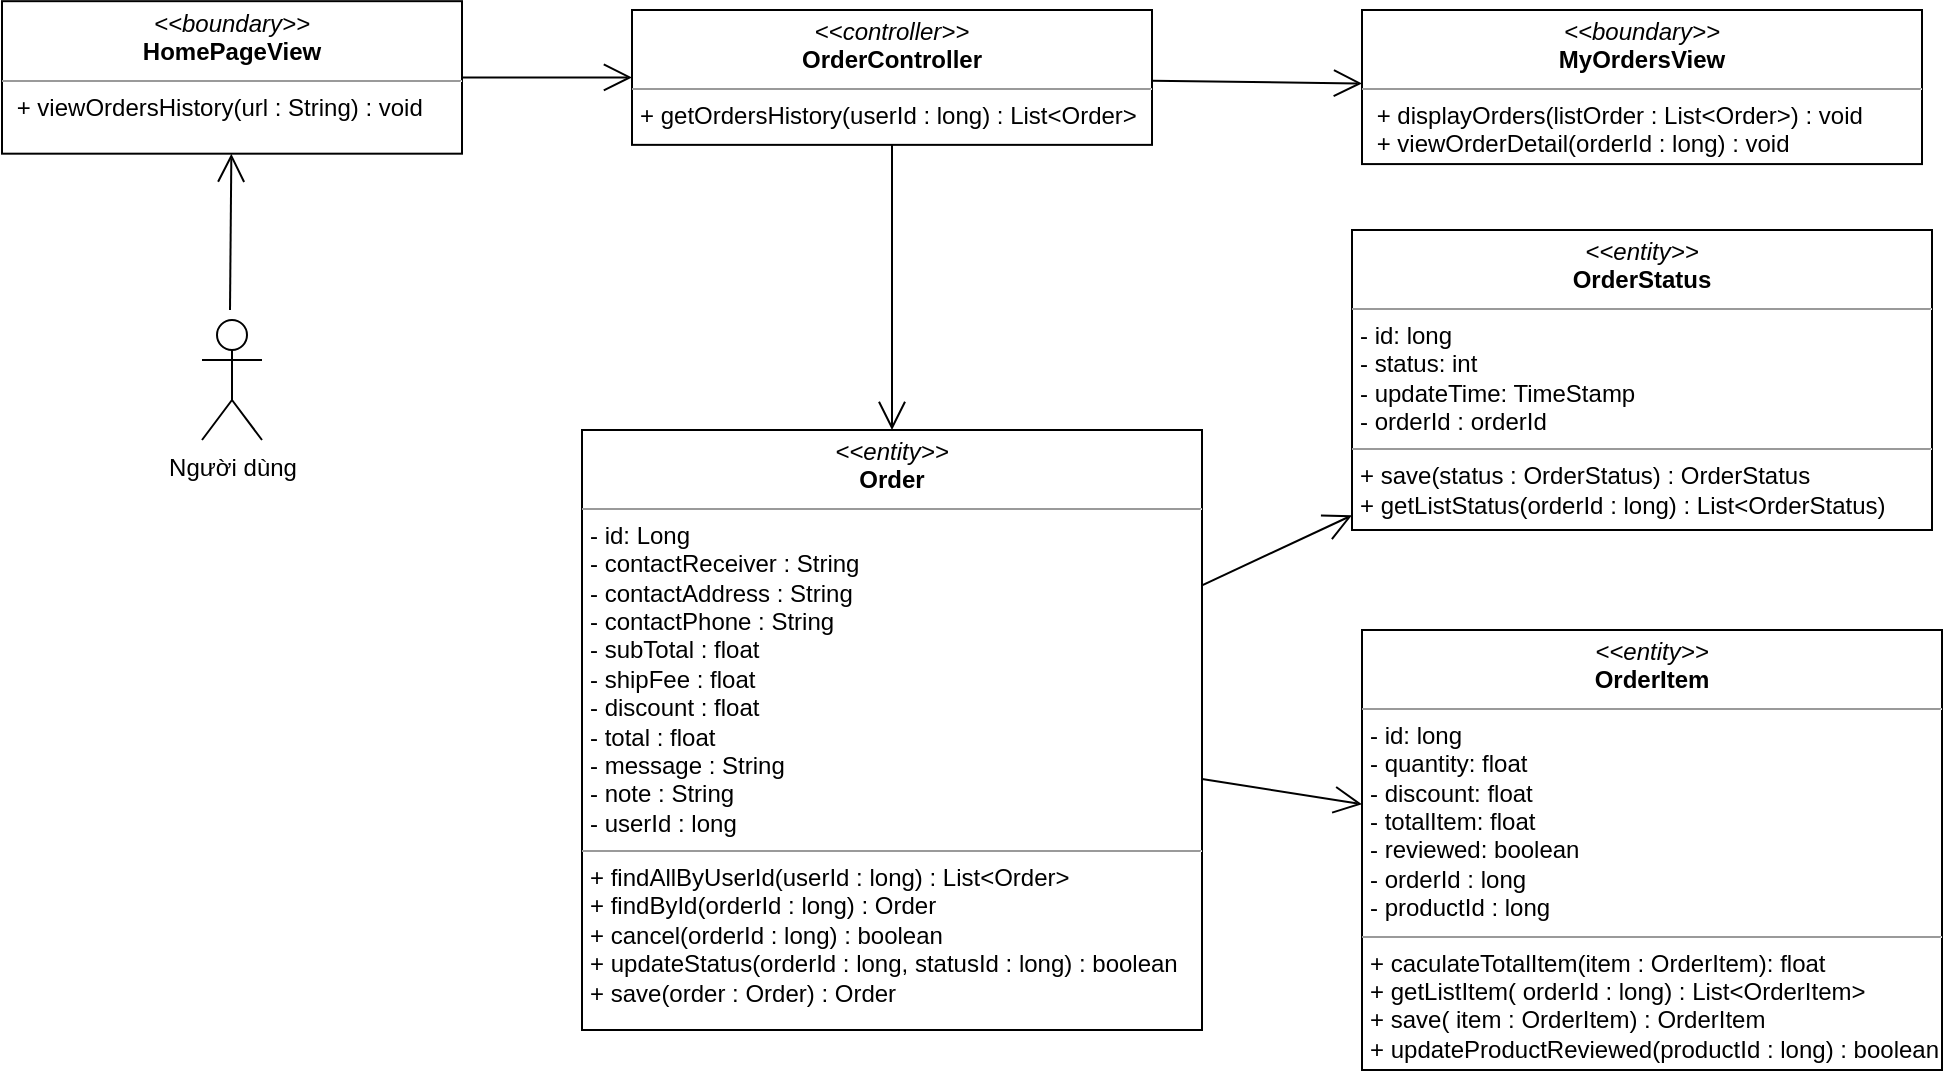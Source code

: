 <mxfile version="14.7.9" type="device"><diagram id="C5RBs43oDa-KdzZeNtuy" name="Page-1"><mxGraphModel dx="1038" dy="521" grid="1" gridSize="10" guides="1" tooltips="1" connect="1" arrows="1" fold="1" page="1" pageScale="1" pageWidth="827" pageHeight="1169" math="0" shadow="0"><root><mxCell id="WIyWlLk6GJQsqaUBKTNV-0"/><mxCell id="WIyWlLk6GJQsqaUBKTNV-1" parent="WIyWlLk6GJQsqaUBKTNV-0"/><mxCell id="EzVyyZ9tTwCpkFnqK4EE-0" value="&lt;p style=&quot;margin: 0px ; margin-top: 4px ; text-align: center&quot;&gt;&lt;i&gt;&amp;lt;&amp;lt;boundary&amp;gt;&amp;gt;&lt;/i&gt;&lt;br&gt;&lt;b&gt;MyOrdersView&lt;/b&gt;&lt;/p&gt;&lt;hr size=&quot;1&quot;&gt;&lt;p style=&quot;margin: 0px ; margin-left: 4px&quot;&gt;&lt;span&gt;&amp;nbsp;&lt;/span&gt;&lt;span&gt;+ displayOrders(listOrder : List&amp;lt;Order&amp;gt;) : void&lt;/span&gt;&lt;/p&gt;&lt;p style=&quot;margin: 0px ; margin-left: 4px&quot;&gt;&lt;span&gt;&amp;nbsp;+ viewOrderDetail(orderId : long) : void&lt;/span&gt;&lt;/p&gt;&lt;p style=&quot;margin: 0px ; margin-left: 4px&quot;&gt;&lt;span&gt;&lt;br&gt;&lt;/span&gt;&lt;/p&gt;" style="verticalAlign=top;align=left;overflow=fill;fontSize=12;fontFamily=Helvetica;html=1;" parent="WIyWlLk6GJQsqaUBKTNV-1" vertex="1"><mxGeometry x="700" y="150.0" width="280" height="77.04" as="geometry"/></mxCell><mxCell id="EzVyyZ9tTwCpkFnqK4EE-4" value="" style="endArrow=open;endFill=1;endSize=12;html=1;" parent="WIyWlLk6GJQsqaUBKTNV-1" source="f64VqgFkzShUNMJ18eQz-0" target="EzVyyZ9tTwCpkFnqK4EE-0" edge="1"><mxGeometry width="160" relative="1" as="geometry"><mxPoint x="1100" y="140" as="sourcePoint"/><mxPoint x="280" y="197.5" as="targetPoint"/></mxGeometry></mxCell><mxCell id="f64VqgFkzShUNMJ18eQz-0" value="&lt;p style=&quot;margin: 0px ; margin-top: 4px ; text-align: center&quot;&gt;&lt;i&gt;&amp;lt;&amp;lt;controller&amp;gt;&amp;gt;&lt;/i&gt;&lt;br&gt;&lt;b&gt;OrderController&lt;/b&gt;&lt;br&gt;&lt;/p&gt;&lt;hr size=&quot;1&quot;&gt;&lt;p style=&quot;margin: 0px ; margin-left: 4px&quot;&gt;&lt;/p&gt;&lt;p style=&quot;margin: 0px ; margin-left: 4px&quot;&gt;+ getOrdersHistory(userId : long) : List&amp;lt;Order&amp;gt;&lt;br&gt;&lt;/p&gt;" style="verticalAlign=top;align=left;overflow=fill;fontSize=12;fontFamily=Helvetica;html=1;" parent="WIyWlLk6GJQsqaUBKTNV-1" vertex="1"><mxGeometry x="335" y="150.0" width="260" height="67.43" as="geometry"/></mxCell><mxCell id="f64VqgFkzShUNMJ18eQz-8" value="" style="endArrow=open;endFill=1;endSize=12;html=1;" parent="WIyWlLk6GJQsqaUBKTNV-1" source="f64VqgFkzShUNMJ18eQz-0" target="htO0aw1dV2fJvhVV15nJ-22" edge="1"><mxGeometry width="160" relative="1" as="geometry"><mxPoint x="670" y="190" as="sourcePoint"/><mxPoint x="940" y="171.09" as="targetPoint"/></mxGeometry></mxCell><mxCell id="htO0aw1dV2fJvhVV15nJ-13" value="&lt;p style=&quot;margin: 0px ; margin-top: 4px ; text-align: center&quot;&gt;&lt;i&gt;&amp;lt;&amp;lt;entity&amp;gt;&amp;gt;&lt;/i&gt;&lt;br&gt;&lt;b&gt;OrderItem&lt;/b&gt;&lt;/p&gt;&lt;hr size=&quot;1&quot;&gt;&lt;p style=&quot;margin: 0px ; margin-left: 4px&quot;&gt;- id: long&lt;/p&gt;&lt;p style=&quot;margin: 0px ; margin-left: 4px&quot;&gt;- quantity: float&lt;br&gt;- discount: float&lt;/p&gt;&lt;p style=&quot;margin: 0px ; margin-left: 4px&quot;&gt;- totalItem: float&lt;/p&gt;&lt;p style=&quot;margin: 0px ; margin-left: 4px&quot;&gt;- reviewed: boolean&lt;/p&gt;&lt;p style=&quot;margin: 0px ; margin-left: 4px&quot;&gt;- orderId : long&lt;/p&gt;&lt;p style=&quot;margin: 0px ; margin-left: 4px&quot;&gt;- productId : long&lt;/p&gt;&lt;hr size=&quot;1&quot;&gt;&lt;p style=&quot;margin: 0px 0px 0px 4px&quot;&gt;+ caculateTotalItem(item : OrderItem): float&lt;br&gt;&lt;/p&gt;&lt;p style=&quot;margin: 0px 0px 0px 4px&quot;&gt;+ getListItem( orderId : long) : List&amp;lt;OrderItem&amp;gt;&lt;br&gt;&lt;/p&gt;&lt;p style=&quot;margin: 0px 0px 0px 4px&quot;&gt;+ save( item : OrderItem) : OrderItem&lt;/p&gt;&lt;p style=&quot;margin: 0px 0px 0px 4px&quot;&gt;+ updateProductReviewed(productId : long) : boolean&lt;/p&gt;" style="verticalAlign=top;align=left;overflow=fill;fontSize=12;fontFamily=Helvetica;html=1;" parent="WIyWlLk6GJQsqaUBKTNV-1" vertex="1"><mxGeometry x="700" y="460" width="290" height="220" as="geometry"/></mxCell><mxCell id="htO0aw1dV2fJvhVV15nJ-14" value="&lt;p style=&quot;margin: 0px ; margin-top: 4px ; text-align: center&quot;&gt;&lt;i&gt;&amp;lt;&amp;lt;entity&amp;gt;&amp;gt;&lt;/i&gt;&lt;br&gt;&lt;b&gt;OrderStatus&lt;/b&gt;&lt;/p&gt;&lt;hr size=&quot;1&quot;&gt;&lt;p style=&quot;margin: 0px ; margin-left: 4px&quot;&gt;- id: long&lt;/p&gt;&lt;p style=&quot;margin: 0px ; margin-left: 4px&quot;&gt;- status: int&lt;br&gt;- updateTime: TimeStamp&lt;/p&gt;&lt;p style=&quot;margin: 0px ; margin-left: 4px&quot;&gt;- orderId : orderId&lt;/p&gt;&lt;hr size=&quot;1&quot;&gt;&lt;p style=&quot;margin: 0px 0px 0px 4px&quot;&gt;+ save(status : OrderStatus) : OrderStatus&lt;/p&gt;&lt;p style=&quot;margin: 0px 0px 0px 4px&quot;&gt;+ getListStatus(orderId : long) : List&amp;lt;OrderStatus)&lt;/p&gt;" style="verticalAlign=top;align=left;overflow=fill;fontSize=12;fontFamily=Helvetica;html=1;" parent="WIyWlLk6GJQsqaUBKTNV-1" vertex="1"><mxGeometry x="695" y="260" width="290" height="150" as="geometry"/></mxCell><mxCell id="htO0aw1dV2fJvhVV15nJ-22" value="&lt;p style=&quot;margin: 0px ; margin-top: 4px ; text-align: center&quot;&gt;&lt;i&gt;&amp;lt;&amp;lt;entity&amp;gt;&amp;gt;&lt;/i&gt;&lt;br&gt;&lt;b&gt;Order&lt;/b&gt;&lt;/p&gt;&lt;hr size=&quot;1&quot;&gt;&lt;p style=&quot;margin: 0px ; margin-left: 4px&quot;&gt;- id: Long&lt;/p&gt;&lt;p style=&quot;margin: 0px 0px 0px 4px&quot;&gt;- contactReceiver : String&lt;/p&gt;&lt;p style=&quot;margin: 0px 0px 0px 4px&quot;&gt;- contactAddress : String&lt;/p&gt;&lt;p style=&quot;margin: 0px 0px 0px 4px&quot;&gt;- contactPhone : String&lt;/p&gt;&lt;p style=&quot;margin: 0px 0px 0px 4px&quot;&gt;- subTotal : float&lt;/p&gt;&lt;p style=&quot;margin: 0px 0px 0px 4px&quot;&gt;- shipFee : float&lt;/p&gt;&lt;p style=&quot;margin: 0px 0px 0px 4px&quot;&gt;- discount : float&lt;/p&gt;&lt;p style=&quot;margin: 0px 0px 0px 4px&quot;&gt;- total : float&lt;/p&gt;&lt;p style=&quot;margin: 0px 0px 0px 4px&quot;&gt;- message : String&lt;/p&gt;&lt;p style=&quot;margin: 0px 0px 0px 4px&quot;&gt;- note : String&lt;/p&gt;&lt;p style=&quot;margin: 0px 0px 0px 4px&quot;&gt;- userId : long&lt;/p&gt;&lt;hr size=&quot;1&quot;&gt;&lt;p style=&quot;margin: 0px ; margin-left: 4px&quot;&gt;+ findAllByUserId(userId : long) : List&amp;lt;Order&amp;gt;&lt;/p&gt;&lt;p style=&quot;margin: 0px ; margin-left: 4px&quot;&gt;+ findById(orderId : long) : Order&lt;br&gt;&lt;/p&gt;&lt;p style=&quot;margin: 0px ; margin-left: 4px&quot;&gt;+ cancel(orderId : long) : boolean&lt;br&gt;&lt;/p&gt;&lt;p style=&quot;margin: 0px ; margin-left: 4px&quot;&gt;+ updateStatus(orderId : long, statusId : long) : boolean&lt;/p&gt;&lt;p style=&quot;margin: 0px ; margin-left: 4px&quot;&gt;+ save(order : Order) : Order&lt;/p&gt;" style="verticalAlign=top;align=left;overflow=fill;fontSize=12;fontFamily=Helvetica;html=1;" parent="WIyWlLk6GJQsqaUBKTNV-1" vertex="1"><mxGeometry x="310" y="360" width="310" height="300" as="geometry"/></mxCell><mxCell id="9vXvzL_z0T3ITZqZ8Or5-0" value="&lt;p style=&quot;margin: 0px ; margin-top: 4px ; text-align: center&quot;&gt;&lt;i&gt;&amp;lt;&amp;lt;boundary&amp;gt;&amp;gt;&lt;/i&gt;&lt;br&gt;&lt;b&gt;HomePageView&lt;/b&gt;&lt;/p&gt;&lt;hr size=&quot;1&quot;&gt;&lt;p style=&quot;margin: 0px ; margin-left: 4px&quot;&gt;&lt;span&gt;&amp;nbsp;&lt;/span&gt;&lt;span&gt;+ viewOrdersHistory(url : String) : void&lt;/span&gt;&lt;/p&gt;" style="verticalAlign=top;align=left;overflow=fill;fontSize=12;fontFamily=Helvetica;html=1;" parent="WIyWlLk6GJQsqaUBKTNV-1" vertex="1"><mxGeometry x="20" y="145.59" width="230" height="76.25" as="geometry"/></mxCell><mxCell id="9vXvzL_z0T3ITZqZ8Or5-1" value="" style="endArrow=open;endFill=1;endSize=12;html=1;" parent="WIyWlLk6GJQsqaUBKTNV-1" source="9vXvzL_z0T3ITZqZ8Or5-0" target="f64VqgFkzShUNMJ18eQz-0" edge="1"><mxGeometry width="160" relative="1" as="geometry"><mxPoint x="540" y="90" as="sourcePoint"/><mxPoint x="270" y="120" as="targetPoint"/></mxGeometry></mxCell><mxCell id="9vXvzL_z0T3ITZqZ8Or5-2" value="" style="endArrow=open;endFill=1;endSize=12;html=1;" parent="WIyWlLk6GJQsqaUBKTNV-1" source="htO0aw1dV2fJvhVV15nJ-22" target="htO0aw1dV2fJvhVV15nJ-14" edge="1"><mxGeometry width="160" relative="1" as="geometry"><mxPoint x="1060" y="190" as="sourcePoint"/><mxPoint x="1220" y="190" as="targetPoint"/></mxGeometry></mxCell><mxCell id="9vXvzL_z0T3ITZqZ8Or5-3" value="" style="endArrow=open;endFill=1;endSize=12;html=1;" parent="WIyWlLk6GJQsqaUBKTNV-1" source="htO0aw1dV2fJvhVV15nJ-22" target="htO0aw1dV2fJvhVV15nJ-13" edge="1"><mxGeometry width="160" relative="1" as="geometry"><mxPoint x="1230" y="184" as="sourcePoint"/><mxPoint x="590" y="560" as="targetPoint"/></mxGeometry></mxCell><mxCell id="kLFIf7NVQiQcT9tINhb4-0" value="Người dùng" style="shape=umlActor;verticalLabelPosition=bottom;verticalAlign=top;html=1;" parent="WIyWlLk6GJQsqaUBKTNV-1" vertex="1"><mxGeometry x="120" y="305" width="30" height="60" as="geometry"/></mxCell><mxCell id="kLFIf7NVQiQcT9tINhb4-1" value="" style="endArrow=open;endFill=1;endSize=12;html=1;" parent="WIyWlLk6GJQsqaUBKTNV-1" target="9vXvzL_z0T3ITZqZ8Or5-0" edge="1"><mxGeometry width="160" relative="1" as="geometry"><mxPoint x="134" y="300" as="sourcePoint"/><mxPoint x="800" y="410" as="targetPoint"/></mxGeometry></mxCell></root></mxGraphModel></diagram></mxfile>